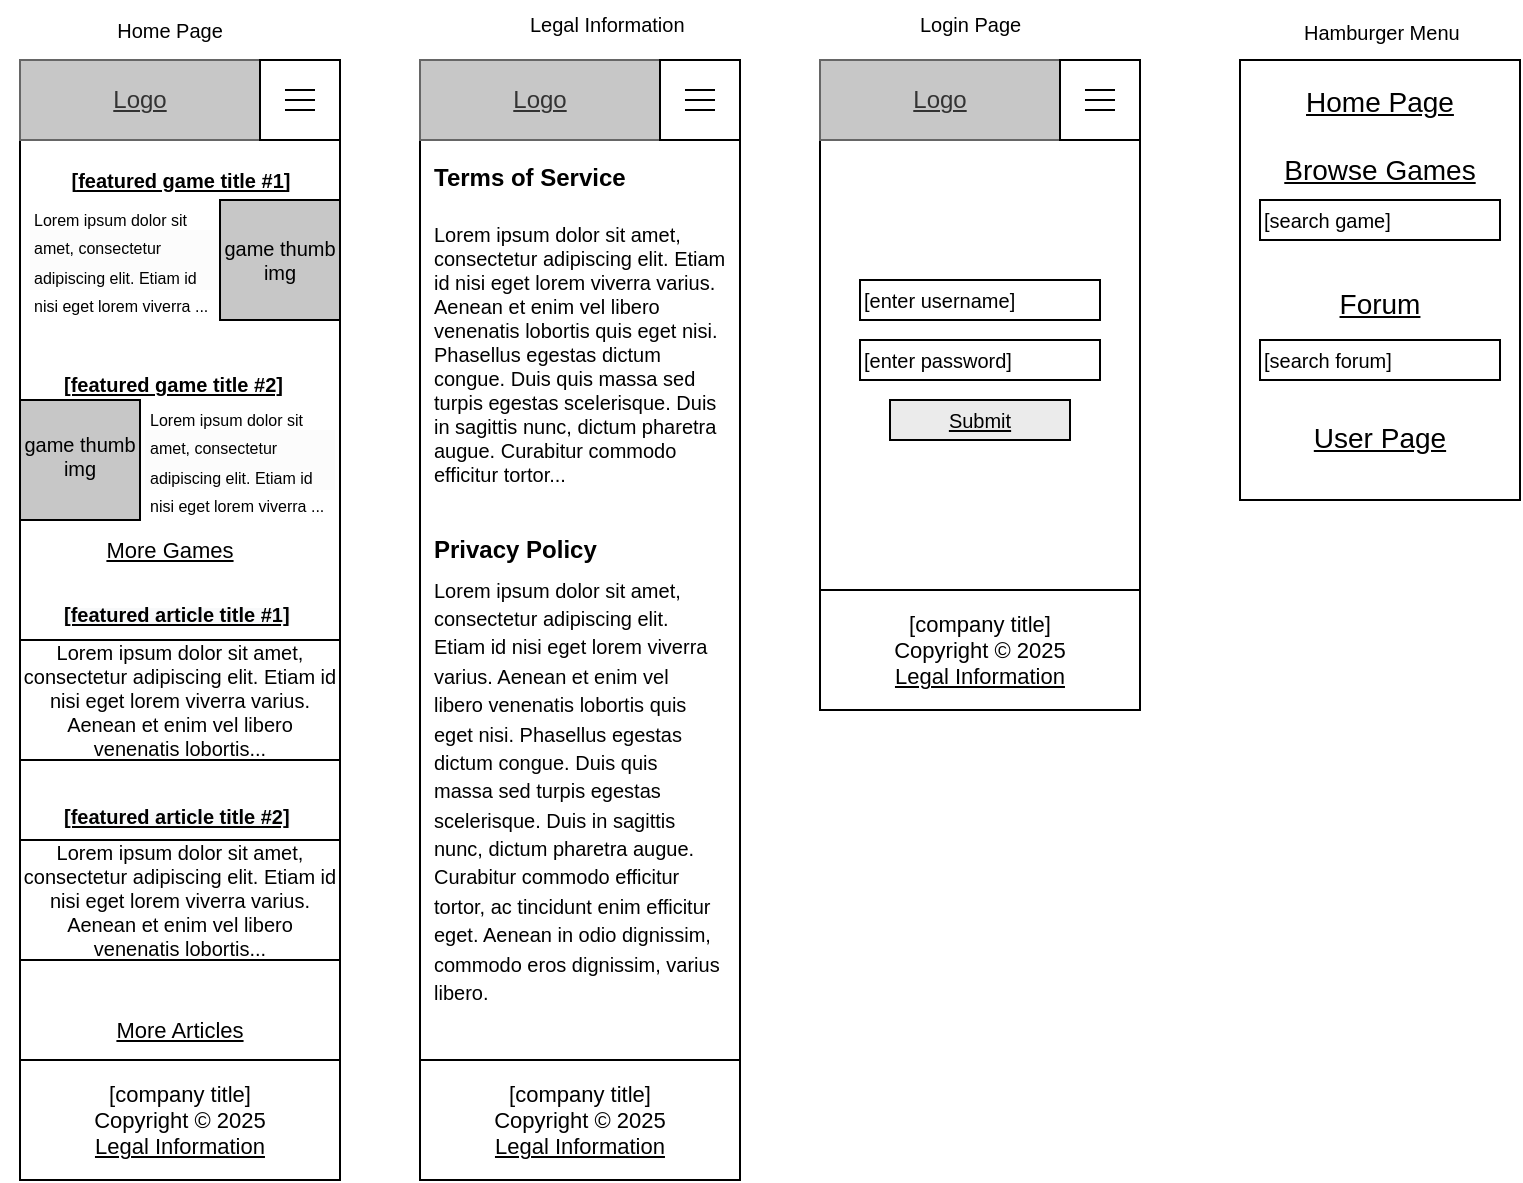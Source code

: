 <mxfile version="15.5.2" type="device"><diagram id="tcjebm_Q0TMRYoypHZpm" name="Page-1"><mxGraphModel dx="1483" dy="699" grid="1" gridSize="10" guides="1" tooltips="1" connect="1" arrows="1" fold="1" page="1" pageScale="1" pageWidth="850" pageHeight="1100" math="0" shadow="0"><root><mxCell id="0"/><mxCell id="1" parent="0"/><mxCell id="ow0zbh0a2s051xi1eFvo-1" value="" style="rounded=0;whiteSpace=wrap;html=1;" vertex="1" parent="1"><mxGeometry x="80" y="80" width="160" height="560" as="geometry"/></mxCell><mxCell id="ow0zbh0a2s051xi1eFvo-2" value="Logo" style="rounded=0;whiteSpace=wrap;html=1;fillColor=#C7C7C7;strokeColor=#666666;fontColor=#333333;" vertex="1" parent="1"><mxGeometry x="80" y="80" width="120" height="40" as="geometry"/></mxCell><mxCell id="ow0zbh0a2s051xi1eFvo-3" value="&lt;div&gt;&lt;font style=&quot;font-size: 8px&quot;&gt;Lorem ipsum dolor sit amet, consectetur adipiscing elit. Etiam id nisi eget lorem viverra ...&lt;/font&gt;&lt;/div&gt;" style="rounded=0;whiteSpace=wrap;html=1;fillColor=#FCFCFC;strokeColor=none;align=left;" vertex="1" parent="1"><mxGeometry x="85" y="165" width="95" height="30" as="geometry"/></mxCell><mxCell id="ow0zbh0a2s051xi1eFvo-4" value="" style="rounded=0;whiteSpace=wrap;html=1;labelBackgroundColor=#FFFFFF;fontSize=10;fillColor=#C7C7C7;align=center;" vertex="1" parent="1"><mxGeometry x="180" y="150" width="60" height="60" as="geometry"/></mxCell><mxCell id="ow0zbh0a2s051xi1eFvo-7" value="&lt;b&gt;&lt;font style=&quot;font-size: 10px&quot;&gt;&lt;u&gt;[featured game title #1]&lt;/u&gt;&lt;/font&gt;&lt;/b&gt;" style="text;html=1;strokeColor=none;fillColor=none;align=center;verticalAlign=middle;whiteSpace=wrap;rounded=0;labelBackgroundColor=#FFFFFF;fontSize=8;" vertex="1" parent="1"><mxGeometry x="97.5" y="130" width="125" height="20" as="geometry"/></mxCell><mxCell id="ow0zbh0a2s051xi1eFvo-8" value="game thumb&lt;br&gt;img" style="text;html=1;strokeColor=none;fillColor=none;align=center;verticalAlign=middle;whiteSpace=wrap;rounded=0;labelBackgroundColor=none;fontSize=10;" vertex="1" parent="1"><mxGeometry x="180" y="165" width="60" height="30" as="geometry"/></mxCell><mxCell id="ow0zbh0a2s051xi1eFvo-9" value="" style="rounded=0;whiteSpace=wrap;html=1;labelBackgroundColor=#FFFFFF;fontSize=10;fillColor=#C7C7C7;align=center;" vertex="1" parent="1"><mxGeometry x="80" y="250" width="60" height="60" as="geometry"/></mxCell><mxCell id="ow0zbh0a2s051xi1eFvo-10" value="&lt;b style=&quot;color: rgb(0 , 0 , 0) ; font-family: &amp;#34;helvetica&amp;#34; ; font-size: 8px ; font-style: normal ; letter-spacing: normal ; text-align: center ; text-indent: 0px ; text-transform: none ; word-spacing: 0px&quot;&gt;&lt;font style=&quot;font-size: 10px&quot;&gt;&lt;u&gt;[featured game title #2]&lt;/u&gt;&lt;/font&gt;&lt;/b&gt;" style="text;whiteSpace=wrap;html=1;fontSize=10;" vertex="1" parent="1"><mxGeometry x="100" y="230" width="140" height="30" as="geometry"/></mxCell><mxCell id="ow0zbh0a2s051xi1eFvo-11" value="&lt;span style=&quot;color: rgb(0 , 0 , 0) ; font-family: &amp;#34;helvetica&amp;#34; ; font-size: 10px ; font-style: normal ; font-weight: 400 ; letter-spacing: normal ; text-indent: 0px ; text-transform: none ; word-spacing: 0px ; display: inline ; float: none&quot;&gt;game thumb&lt;/span&gt;&lt;br style=&quot;color: rgb(0 , 0 , 0) ; font-family: &amp;#34;helvetica&amp;#34; ; font-size: 10px ; font-style: normal ; font-weight: 400 ; letter-spacing: normal ; text-indent: 0px ; text-transform: none ; word-spacing: 0px&quot;&gt;&lt;span style=&quot;color: rgb(0 , 0 , 0) ; font-family: &amp;#34;helvetica&amp;#34; ; font-size: 10px ; font-style: normal ; font-weight: 400 ; letter-spacing: normal ; text-indent: 0px ; text-transform: none ; word-spacing: 0px ; display: inline ; float: none&quot;&gt;img&lt;/span&gt;" style="text;whiteSpace=wrap;html=1;fontSize=10;align=center;" vertex="1" parent="1"><mxGeometry x="70" y="260" width="80" height="40" as="geometry"/></mxCell><mxCell id="ow0zbh0a2s051xi1eFvo-14" value="&lt;div&gt;&lt;font style=&quot;font-size: 8px&quot;&gt;Lorem ipsum dolor sit amet, consectetur adipiscing elit. Etiam id nisi eget lorem viverra ...&lt;/font&gt;&lt;/div&gt;" style="rounded=0;whiteSpace=wrap;html=1;fillColor=#FCFCFC;strokeColor=none;align=left;" vertex="1" parent="1"><mxGeometry x="142.5" y="265" width="95" height="30" as="geometry"/></mxCell><mxCell id="ow0zbh0a2s051xi1eFvo-15" value="&lt;b style=&quot;color: rgb(0 , 0 , 0) ; font-style: normal ; letter-spacing: normal ; text-indent: 0px ; text-transform: none ; word-spacing: 0px ; background-color: rgb(248 , 249 , 250) ; font-family: &amp;#34;helvetica&amp;#34; ; font-size: 8px ; text-align: center&quot;&gt;&lt;font style=&quot;font-size: 10px&quot;&gt;&lt;u&gt;[featured article title #1]&lt;/u&gt;&lt;/font&gt;&lt;/b&gt;" style="text;whiteSpace=wrap;html=1;fontSize=10;" vertex="1" parent="1"><mxGeometry x="100" y="345" width="140" height="30" as="geometry"/></mxCell><mxCell id="ow0zbh0a2s051xi1eFvo-16" value="Lorem ipsum dolor sit amet, consectetur adipiscing elit. Etiam id nisi eget lorem viverra varius. Aenean et enim vel libero venenatis lobortis..." style="rounded=0;whiteSpace=wrap;html=1;labelBackgroundColor=none;fontSize=10;fillColor=#FFFFFF;align=center;" vertex="1" parent="1"><mxGeometry x="80" y="370" width="160" height="60" as="geometry"/></mxCell><mxCell id="ow0zbh0a2s051xi1eFvo-17" value="" style="rounded=0;whiteSpace=wrap;html=1;labelBackgroundColor=#FFFFFF;fontSize=10;fillColor=#FFFFFF;align=center;" vertex="1" parent="1"><mxGeometry x="200" y="80" width="40" height="40" as="geometry"/></mxCell><mxCell id="ow0zbh0a2s051xi1eFvo-18" value="" style="group" vertex="1" connectable="0" parent="1"><mxGeometry x="212.5" y="95" width="15" height="10" as="geometry"/></mxCell><mxCell id="ow0zbh0a2s051xi1eFvo-19" value="" style="endArrow=none;html=1;" edge="1" parent="ow0zbh0a2s051xi1eFvo-18"><mxGeometry width="50" height="50" relative="1" as="geometry"><mxPoint as="sourcePoint"/><mxPoint x="15" as="targetPoint"/></mxGeometry></mxCell><mxCell id="ow0zbh0a2s051xi1eFvo-20" value="" style="endArrow=none;html=1;" edge="1" parent="ow0zbh0a2s051xi1eFvo-18"><mxGeometry width="50" height="50" relative="1" as="geometry"><mxPoint y="5" as="sourcePoint"/><mxPoint x="15" y="5" as="targetPoint"/><Array as="points"><mxPoint y="5"/></Array></mxGeometry></mxCell><mxCell id="ow0zbh0a2s051xi1eFvo-21" value="" style="endArrow=none;html=1;" edge="1" parent="ow0zbh0a2s051xi1eFvo-18"><mxGeometry width="50" height="50" relative="1" as="geometry"><mxPoint y="10" as="sourcePoint"/><mxPoint x="15" y="10" as="targetPoint"/><Array as="points"><mxPoint y="10"/></Array></mxGeometry></mxCell><mxCell id="ow0zbh0a2s051xi1eFvo-24" value="&lt;font style=&quot;font-size: 11px&quot;&gt;&lt;u&gt;More Games&lt;/u&gt;&lt;/font&gt;" style="text;html=1;strokeColor=none;fillColor=none;align=center;verticalAlign=middle;whiteSpace=wrap;rounded=0;labelBackgroundColor=#FFFFFF;fontSize=10;" vertex="1" parent="1"><mxGeometry x="110" y="310" width="90" height="30" as="geometry"/></mxCell><mxCell id="ow0zbh0a2s051xi1eFvo-25" value="&lt;b style=&quot;color: rgb(0 , 0 , 0) ; font-style: normal ; letter-spacing: normal ; text-indent: 0px ; text-transform: none ; word-spacing: 0px ; background-color: rgb(248 , 249 , 250) ; font-family: &amp;#34;helvetica&amp;#34; ; font-size: 8px ; text-align: center&quot;&gt;&lt;font style=&quot;font-size: 10px&quot;&gt;&lt;u&gt;[featured article title #2]&lt;/u&gt;&lt;/font&gt;&lt;/b&gt;" style="text;whiteSpace=wrap;html=1;fontSize=11;" vertex="1" parent="1"><mxGeometry x="100" y="445" width="140" height="20" as="geometry"/></mxCell><mxCell id="ow0zbh0a2s051xi1eFvo-26" value="Lorem ipsum dolor sit amet, consectetur adipiscing elit. Etiam id nisi eget lorem viverra varius. Aenean et enim vel libero venenatis lobortis..." style="rounded=0;whiteSpace=wrap;html=1;labelBackgroundColor=none;fontSize=10;fillColor=#FFFFFF;align=center;" vertex="1" parent="1"><mxGeometry x="80" y="470" width="160" height="60" as="geometry"/></mxCell><mxCell id="ow0zbh0a2s051xi1eFvo-27" value="&lt;font style=&quot;font-size: 11px&quot;&gt;&lt;u&gt;More Articles&lt;/u&gt;&lt;/font&gt;" style="text;html=1;strokeColor=none;fillColor=none;align=center;verticalAlign=middle;whiteSpace=wrap;rounded=0;labelBackgroundColor=#FFFFFF;fontSize=10;" vertex="1" parent="1"><mxGeometry x="115" y="550" width="90" height="30" as="geometry"/></mxCell><mxCell id="ow0zbh0a2s051xi1eFvo-28" value="[company title]&lt;br&gt;Copyright&amp;nbsp;© 2025&lt;br&gt;&lt;u&gt;Legal Information&lt;/u&gt;" style="rounded=0;whiteSpace=wrap;html=1;labelBackgroundColor=#FFFFFF;fontSize=11;fillColor=#FFFFFF;align=center;" vertex="1" parent="1"><mxGeometry x="80" y="580" width="160" height="60" as="geometry"/></mxCell><mxCell id="ow0zbh0a2s051xi1eFvo-29" value="" style="rounded=0;whiteSpace=wrap;html=1;" vertex="1" parent="1"><mxGeometry x="280" y="80" width="160" height="560" as="geometry"/></mxCell><mxCell id="ow0zbh0a2s051xi1eFvo-30" value="Logo" style="rounded=0;whiteSpace=wrap;html=1;fillColor=#C7C7C7;strokeColor=#666666;fontColor=#333333;" vertex="1" parent="1"><mxGeometry x="280" y="80" width="120" height="40" as="geometry"/></mxCell><mxCell id="ow0zbh0a2s051xi1eFvo-31" value="" style="rounded=0;whiteSpace=wrap;html=1;labelBackgroundColor=#FFFFFF;fontSize=10;fillColor=#FFFFFF;align=center;" vertex="1" parent="1"><mxGeometry x="400" y="80" width="40" height="40" as="geometry"/></mxCell><mxCell id="ow0zbh0a2s051xi1eFvo-32" value="" style="group" vertex="1" connectable="0" parent="1"><mxGeometry x="412.5" y="95" width="15" height="10" as="geometry"/></mxCell><mxCell id="ow0zbh0a2s051xi1eFvo-33" value="" style="endArrow=none;html=1;" edge="1" parent="ow0zbh0a2s051xi1eFvo-32"><mxGeometry width="50" height="50" relative="1" as="geometry"><mxPoint as="sourcePoint"/><mxPoint x="15" as="targetPoint"/></mxGeometry></mxCell><mxCell id="ow0zbh0a2s051xi1eFvo-34" value="" style="endArrow=none;html=1;" edge="1" parent="ow0zbh0a2s051xi1eFvo-32"><mxGeometry width="50" height="50" relative="1" as="geometry"><mxPoint y="5" as="sourcePoint"/><mxPoint x="15" y="5" as="targetPoint"/><Array as="points"><mxPoint y="5"/></Array></mxGeometry></mxCell><mxCell id="ow0zbh0a2s051xi1eFvo-35" value="" style="endArrow=none;html=1;" edge="1" parent="ow0zbh0a2s051xi1eFvo-32"><mxGeometry width="50" height="50" relative="1" as="geometry"><mxPoint y="10" as="sourcePoint"/><mxPoint x="15" y="10" as="targetPoint"/><Array as="points"><mxPoint y="10"/></Array></mxGeometry></mxCell><mxCell id="ow0zbh0a2s051xi1eFvo-37" value="&lt;b&gt;&lt;font style=&quot;font-size: 12px&quot;&gt;Privacy Policy&lt;/font&gt;&lt;/b&gt;" style="text;html=1;strokeColor=none;fillColor=none;align=left;verticalAlign=middle;whiteSpace=wrap;rounded=0;labelBackgroundColor=#FFFFFF;fontSize=11;" vertex="1" parent="1"><mxGeometry x="285" y="310" width="120" height="30" as="geometry"/></mxCell><mxCell id="ow0zbh0a2s051xi1eFvo-39" value="" style="edgeStyle=orthogonalEdgeStyle;rounded=0;orthogonalLoop=1;jettySize=auto;html=1;fontSize=10;" edge="1" parent="1" source="ow0zbh0a2s051xi1eFvo-38" target="ow0zbh0a2s051xi1eFvo-37"><mxGeometry relative="1" as="geometry"/></mxCell><mxCell id="ow0zbh0a2s051xi1eFvo-38" value="&lt;font style=&quot;font-size: 10px&quot;&gt;Lorem ipsum dolor sit amet, consectetur adipiscing elit. Etiam id nisi eget lorem viverra varius. Aenean et enim vel libero venenatis lobortis quis eget nisi. Phasellus egestas dictum congue. Duis quis massa sed turpis egestas scelerisque. Duis in sagittis nunc, dictum pharetra augue. Curabitur commodo efficitur tortor, ac tincidunt enim efficitur eget. Aenean in odio dignissim, commodo eros dignissim, varius libero.&lt;/font&gt;" style="text;html=1;strokeColor=none;fillColor=none;align=left;verticalAlign=middle;whiteSpace=wrap;rounded=0;labelBackgroundColor=#FFFFFF;fontSize=12;" vertex="1" parent="1"><mxGeometry x="285" y="430" width="145" height="30" as="geometry"/></mxCell><mxCell id="ow0zbh0a2s051xi1eFvo-40" value="&lt;b style=&quot;color: rgb(0 , 0 , 0) ; font-family: &amp;#34;helvetica&amp;#34; ; font-size: 11px ; font-style: normal ; letter-spacing: normal ; text-align: left ; text-indent: 0px ; text-transform: none ; word-spacing: 0px&quot;&gt;&lt;font style=&quot;font-size: 12px&quot;&gt;Terms of Service&lt;/font&gt;&lt;/b&gt;" style="text;whiteSpace=wrap;html=1;fontSize=10;" vertex="1" parent="1"><mxGeometry x="285" y="125" width="110" height="30" as="geometry"/></mxCell><mxCell id="ow0zbh0a2s051xi1eFvo-41" value="&lt;span style=&quot;color: rgb(0 , 0 , 0) ; font-family: &amp;#34;helvetica&amp;#34; ; font-size: 10px ; font-style: normal ; font-weight: 400 ; letter-spacing: normal ; text-align: left ; text-indent: 0px ; text-transform: none ; word-spacing: 0px ; background-color: rgb(255 , 255 , 255) ; display: inline ; float: none&quot;&gt;Lorem ipsum dolor sit amet, consectetur adipiscing elit. Etiam id nisi eget lorem viverra varius. Aenean et enim vel libero venenatis lobortis quis eget nisi. Phasellus egestas dictum congue. Duis quis massa sed turpis egestas scelerisque. Duis in sagittis nunc, dictum pharetra augue. Curabitur commodo efficitur tortor...&lt;/span&gt;" style="text;whiteSpace=wrap;html=1;fontSize=10;" vertex="1" parent="1"><mxGeometry x="285" y="155" width="150" height="60" as="geometry"/></mxCell><mxCell id="ow0zbh0a2s051xi1eFvo-43" value="[company title]&lt;br&gt;Copyright&amp;nbsp;© 2025&lt;br&gt;&lt;u&gt;Legal Information&lt;/u&gt;" style="rounded=0;whiteSpace=wrap;html=1;labelBackgroundColor=#FFFFFF;fontSize=11;fillColor=#FFFFFF;align=center;" vertex="1" parent="1"><mxGeometry x="280" y="580" width="160" height="60" as="geometry"/></mxCell><mxCell id="ow0zbh0a2s051xi1eFvo-45" value="Home Page" style="text;html=1;strokeColor=none;fillColor=none;align=center;verticalAlign=middle;whiteSpace=wrap;rounded=0;labelBackgroundColor=#FFFFFF;fontSize=10;" vertex="1" parent="1"><mxGeometry x="115" y="50" width="80" height="30" as="geometry"/></mxCell><mxCell id="ow0zbh0a2s051xi1eFvo-47" value="&lt;span style=&quot;color: rgb(0 , 0 , 0) ; font-family: &amp;#34;helvetica&amp;#34; ; font-size: 10px ; font-style: normal ; font-weight: 400 ; letter-spacing: normal ; text-align: center ; text-indent: 0px ; text-transform: none ; word-spacing: 0px ; background-color: rgb(255 , 255 , 255) ; display: inline ; float: none&quot;&gt;Legal Information&lt;/span&gt;" style="text;whiteSpace=wrap;html=1;fontSize=10;" vertex="1" parent="1"><mxGeometry x="332.5" y="50" width="80" height="30" as="geometry"/></mxCell><mxCell id="ow0zbh0a2s051xi1eFvo-48" value="" style="rounded=0;whiteSpace=wrap;html=1;labelBackgroundColor=#FFFFFF;fontSize=10;fillColor=#FFFFFF;align=left;" vertex="1" parent="1"><mxGeometry x="480" y="80" width="160" height="320" as="geometry"/></mxCell><mxCell id="ow0zbh0a2s051xi1eFvo-50" value="Logo" style="rounded=0;whiteSpace=wrap;html=1;fillColor=#C7C7C7;strokeColor=#666666;fontColor=#333333;" vertex="1" parent="1"><mxGeometry x="480" y="80" width="120" height="40" as="geometry"/></mxCell><mxCell id="ow0zbh0a2s051xi1eFvo-51" value="" style="rounded=0;whiteSpace=wrap;html=1;labelBackgroundColor=#FFFFFF;fontSize=10;fillColor=#FFFFFF;align=center;" vertex="1" parent="1"><mxGeometry x="600" y="80" width="40" height="40" as="geometry"/></mxCell><mxCell id="ow0zbh0a2s051xi1eFvo-52" value="" style="group" vertex="1" connectable="0" parent="1"><mxGeometry x="612.5" y="95" width="15" height="10" as="geometry"/></mxCell><mxCell id="ow0zbh0a2s051xi1eFvo-53" value="" style="endArrow=none;html=1;" edge="1" parent="ow0zbh0a2s051xi1eFvo-52"><mxGeometry width="50" height="50" relative="1" as="geometry"><mxPoint as="sourcePoint"/><mxPoint x="15" as="targetPoint"/></mxGeometry></mxCell><mxCell id="ow0zbh0a2s051xi1eFvo-54" value="" style="endArrow=none;html=1;" edge="1" parent="ow0zbh0a2s051xi1eFvo-52"><mxGeometry width="50" height="50" relative="1" as="geometry"><mxPoint y="5" as="sourcePoint"/><mxPoint x="15" y="5" as="targetPoint"/><Array as="points"><mxPoint y="5"/></Array></mxGeometry></mxCell><mxCell id="ow0zbh0a2s051xi1eFvo-55" value="" style="endArrow=none;html=1;" edge="1" parent="ow0zbh0a2s051xi1eFvo-52"><mxGeometry width="50" height="50" relative="1" as="geometry"><mxPoint y="10" as="sourcePoint"/><mxPoint x="15" y="10" as="targetPoint"/><Array as="points"><mxPoint y="10"/></Array></mxGeometry></mxCell><mxCell id="ow0zbh0a2s051xi1eFvo-56" value="[enter username]" style="rounded=0;whiteSpace=wrap;html=1;labelBackgroundColor=#FFFFFF;fontSize=10;fillColor=#FFFFFF;align=left;" vertex="1" parent="1"><mxGeometry x="500" y="190" width="120" height="20" as="geometry"/></mxCell><mxCell id="ow0zbh0a2s051xi1eFvo-57" value="[enter password]" style="rounded=0;whiteSpace=wrap;html=1;labelBackgroundColor=#FFFFFF;fontSize=10;fillColor=#FFFFFF;align=left;" vertex="1" parent="1"><mxGeometry x="500" y="220" width="120" height="20" as="geometry"/></mxCell><mxCell id="ow0zbh0a2s051xi1eFvo-58" value="&lt;u&gt;Submit&lt;/u&gt;" style="rounded=0;whiteSpace=wrap;html=1;labelBackgroundColor=#EBEBEB;fontSize=10;fillColor=#EBEBEB;align=center;" vertex="1" parent="1"><mxGeometry x="515" y="250" width="90" height="20" as="geometry"/></mxCell><mxCell id="ow0zbh0a2s051xi1eFvo-59" value="&lt;div style=&quot;text-align: center&quot;&gt;&lt;font face=&quot;helvetica&quot;&gt;&lt;span style=&quot;background-color: rgb(255 , 255 , 255)&quot;&gt;Login Page&lt;/span&gt;&lt;/font&gt;&lt;/div&gt;" style="text;whiteSpace=wrap;html=1;fontSize=10;" vertex="1" parent="1"><mxGeometry x="527.5" y="50" width="85" height="30" as="geometry"/></mxCell><mxCell id="ow0zbh0a2s051xi1eFvo-60" value="[company title]&lt;br&gt;Copyright&amp;nbsp;© 2025&lt;br&gt;&lt;u&gt;Legal Information&lt;/u&gt;" style="rounded=0;whiteSpace=wrap;html=1;labelBackgroundColor=#FFFFFF;fontSize=11;fillColor=#FFFFFF;align=center;" vertex="1" parent="1"><mxGeometry x="480" y="345" width="160" height="60" as="geometry"/></mxCell><mxCell id="ow0zbh0a2s051xi1eFvo-61" value="" style="rounded=0;whiteSpace=wrap;html=1;labelBackgroundColor=#EBEBEB;fontSize=10;align=left;" vertex="1" parent="1"><mxGeometry x="690" y="80" width="140" height="220" as="geometry"/></mxCell><mxCell id="ow0zbh0a2s051xi1eFvo-64" value="&lt;u&gt;Home Page&lt;br&gt;&lt;br&gt;Browse Games&lt;br&gt;&lt;br&gt;&lt;br&gt;&lt;br&gt;Forum&lt;br&gt;&lt;br&gt;&lt;br&gt;&lt;br&gt;User Page&lt;/u&gt;" style="text;html=1;strokeColor=none;fillColor=none;align=center;verticalAlign=middle;whiteSpace=wrap;rounded=0;labelBackgroundColor=#FFFFFF;fontSize=14;" vertex="1" parent="1"><mxGeometry x="695" y="170" width="130" height="30" as="geometry"/></mxCell><mxCell id="ow0zbh0a2s051xi1eFvo-66" value="[search game]" style="rounded=0;whiteSpace=wrap;html=1;labelBackgroundColor=#FFFFFF;fontSize=10;fillColor=#FFFFFF;align=left;" vertex="1" parent="1"><mxGeometry x="700" y="150" width="120" height="20" as="geometry"/></mxCell><mxCell id="ow0zbh0a2s051xi1eFvo-67" value="[search forum]" style="rounded=0;whiteSpace=wrap;html=1;labelBackgroundColor=#FFFFFF;fontSize=10;fillColor=#FFFFFF;align=left;" vertex="1" parent="1"><mxGeometry x="700" y="220" width="120" height="20" as="geometry"/></mxCell><mxCell id="ow0zbh0a2s051xi1eFvo-68" value="&lt;span style=&quot;color: rgb(0 , 0 , 0) ; font-family: &amp;#34;helvetica&amp;#34; ; font-size: 10px ; font-style: normal ; font-weight: 400 ; letter-spacing: normal ; text-align: center ; text-indent: 0px ; text-transform: none ; word-spacing: 0px ; background-color: rgb(255 , 255 , 255) ; display: inline ; float: none&quot;&gt;Hamburger Menu&lt;/span&gt;" style="text;whiteSpace=wrap;html=1;fontSize=14;" vertex="1" parent="1"><mxGeometry x="720" y="50" width="100" height="30" as="geometry"/></mxCell><mxCell id="ow0zbh0a2s051xi1eFvo-87" value="&lt;u&gt;Logo&lt;/u&gt;" style="rounded=0;whiteSpace=wrap;html=1;fillColor=#C7C7C7;strokeColor=#666666;fontColor=#333333;" vertex="1" parent="1"><mxGeometry x="280" y="80" width="120" height="40" as="geometry"/></mxCell><mxCell id="ow0zbh0a2s051xi1eFvo-88" value="" style="rounded=0;whiteSpace=wrap;html=1;labelBackgroundColor=#FFFFFF;fontSize=10;fillColor=#FFFFFF;align=center;" vertex="1" parent="1"><mxGeometry x="400" y="80" width="40" height="40" as="geometry"/></mxCell><mxCell id="ow0zbh0a2s051xi1eFvo-89" value="" style="group" vertex="1" connectable="0" parent="1"><mxGeometry x="412.5" y="95" width="15" height="10" as="geometry"/></mxCell><mxCell id="ow0zbh0a2s051xi1eFvo-90" value="" style="endArrow=none;html=1;" edge="1" parent="ow0zbh0a2s051xi1eFvo-89"><mxGeometry width="50" height="50" relative="1" as="geometry"><mxPoint as="sourcePoint"/><mxPoint x="15" as="targetPoint"/></mxGeometry></mxCell><mxCell id="ow0zbh0a2s051xi1eFvo-91" value="" style="endArrow=none;html=1;" edge="1" parent="ow0zbh0a2s051xi1eFvo-89"><mxGeometry width="50" height="50" relative="1" as="geometry"><mxPoint y="5" as="sourcePoint"/><mxPoint x="15" y="5" as="targetPoint"/><Array as="points"><mxPoint y="5"/></Array></mxGeometry></mxCell><mxCell id="ow0zbh0a2s051xi1eFvo-92" value="" style="endArrow=none;html=1;" edge="1" parent="ow0zbh0a2s051xi1eFvo-89"><mxGeometry width="50" height="50" relative="1" as="geometry"><mxPoint y="10" as="sourcePoint"/><mxPoint x="15" y="10" as="targetPoint"/><Array as="points"><mxPoint y="10"/></Array></mxGeometry></mxCell><mxCell id="ow0zbh0a2s051xi1eFvo-93" value="&lt;u&gt;Logo&lt;/u&gt;" style="rounded=0;whiteSpace=wrap;html=1;fillColor=#C7C7C7;strokeColor=#666666;fontColor=#333333;" vertex="1" parent="1"><mxGeometry x="80" y="80" width="120" height="40" as="geometry"/></mxCell><mxCell id="ow0zbh0a2s051xi1eFvo-94" value="" style="rounded=0;whiteSpace=wrap;html=1;labelBackgroundColor=#FFFFFF;fontSize=10;fillColor=#FFFFFF;align=center;" vertex="1" parent="1"><mxGeometry x="200" y="80" width="40" height="40" as="geometry"/></mxCell><mxCell id="ow0zbh0a2s051xi1eFvo-95" value="" style="group" vertex="1" connectable="0" parent="1"><mxGeometry x="212.5" y="95" width="15" height="10" as="geometry"/></mxCell><mxCell id="ow0zbh0a2s051xi1eFvo-96" value="" style="endArrow=none;html=1;" edge="1" parent="ow0zbh0a2s051xi1eFvo-95"><mxGeometry width="50" height="50" relative="1" as="geometry"><mxPoint as="sourcePoint"/><mxPoint x="15" as="targetPoint"/></mxGeometry></mxCell><mxCell id="ow0zbh0a2s051xi1eFvo-97" value="" style="endArrow=none;html=1;" edge="1" parent="ow0zbh0a2s051xi1eFvo-95"><mxGeometry width="50" height="50" relative="1" as="geometry"><mxPoint y="5" as="sourcePoint"/><mxPoint x="15" y="5" as="targetPoint"/><Array as="points"><mxPoint y="5"/></Array></mxGeometry></mxCell><mxCell id="ow0zbh0a2s051xi1eFvo-98" value="" style="endArrow=none;html=1;" edge="1" parent="ow0zbh0a2s051xi1eFvo-95"><mxGeometry width="50" height="50" relative="1" as="geometry"><mxPoint y="10" as="sourcePoint"/><mxPoint x="15" y="10" as="targetPoint"/><Array as="points"><mxPoint y="10"/></Array></mxGeometry></mxCell><mxCell id="ow0zbh0a2s051xi1eFvo-99" value="&lt;u&gt;Logo&lt;/u&gt;" style="rounded=0;whiteSpace=wrap;html=1;fillColor=#C7C7C7;strokeColor=#666666;fontColor=#333333;" vertex="1" parent="1"><mxGeometry x="480" y="80" width="120" height="40" as="geometry"/></mxCell><mxCell id="ow0zbh0a2s051xi1eFvo-100" value="" style="rounded=0;whiteSpace=wrap;html=1;labelBackgroundColor=#FFFFFF;fontSize=10;fillColor=#FFFFFF;align=center;" vertex="1" parent="1"><mxGeometry x="600" y="80" width="40" height="40" as="geometry"/></mxCell><mxCell id="ow0zbh0a2s051xi1eFvo-101" value="" style="group" vertex="1" connectable="0" parent="1"><mxGeometry x="612.5" y="95" width="15" height="10" as="geometry"/></mxCell><mxCell id="ow0zbh0a2s051xi1eFvo-102" value="" style="endArrow=none;html=1;" edge="1" parent="ow0zbh0a2s051xi1eFvo-101"><mxGeometry width="50" height="50" relative="1" as="geometry"><mxPoint as="sourcePoint"/><mxPoint x="15" as="targetPoint"/></mxGeometry></mxCell><mxCell id="ow0zbh0a2s051xi1eFvo-103" value="" style="endArrow=none;html=1;" edge="1" parent="ow0zbh0a2s051xi1eFvo-101"><mxGeometry width="50" height="50" relative="1" as="geometry"><mxPoint y="5" as="sourcePoint"/><mxPoint x="15" y="5" as="targetPoint"/><Array as="points"><mxPoint y="5"/></Array></mxGeometry></mxCell><mxCell id="ow0zbh0a2s051xi1eFvo-104" value="" style="endArrow=none;html=1;" edge="1" parent="ow0zbh0a2s051xi1eFvo-101"><mxGeometry width="50" height="50" relative="1" as="geometry"><mxPoint y="10" as="sourcePoint"/><mxPoint x="15" y="10" as="targetPoint"/><Array as="points"><mxPoint y="10"/></Array></mxGeometry></mxCell></root></mxGraphModel></diagram></mxfile>